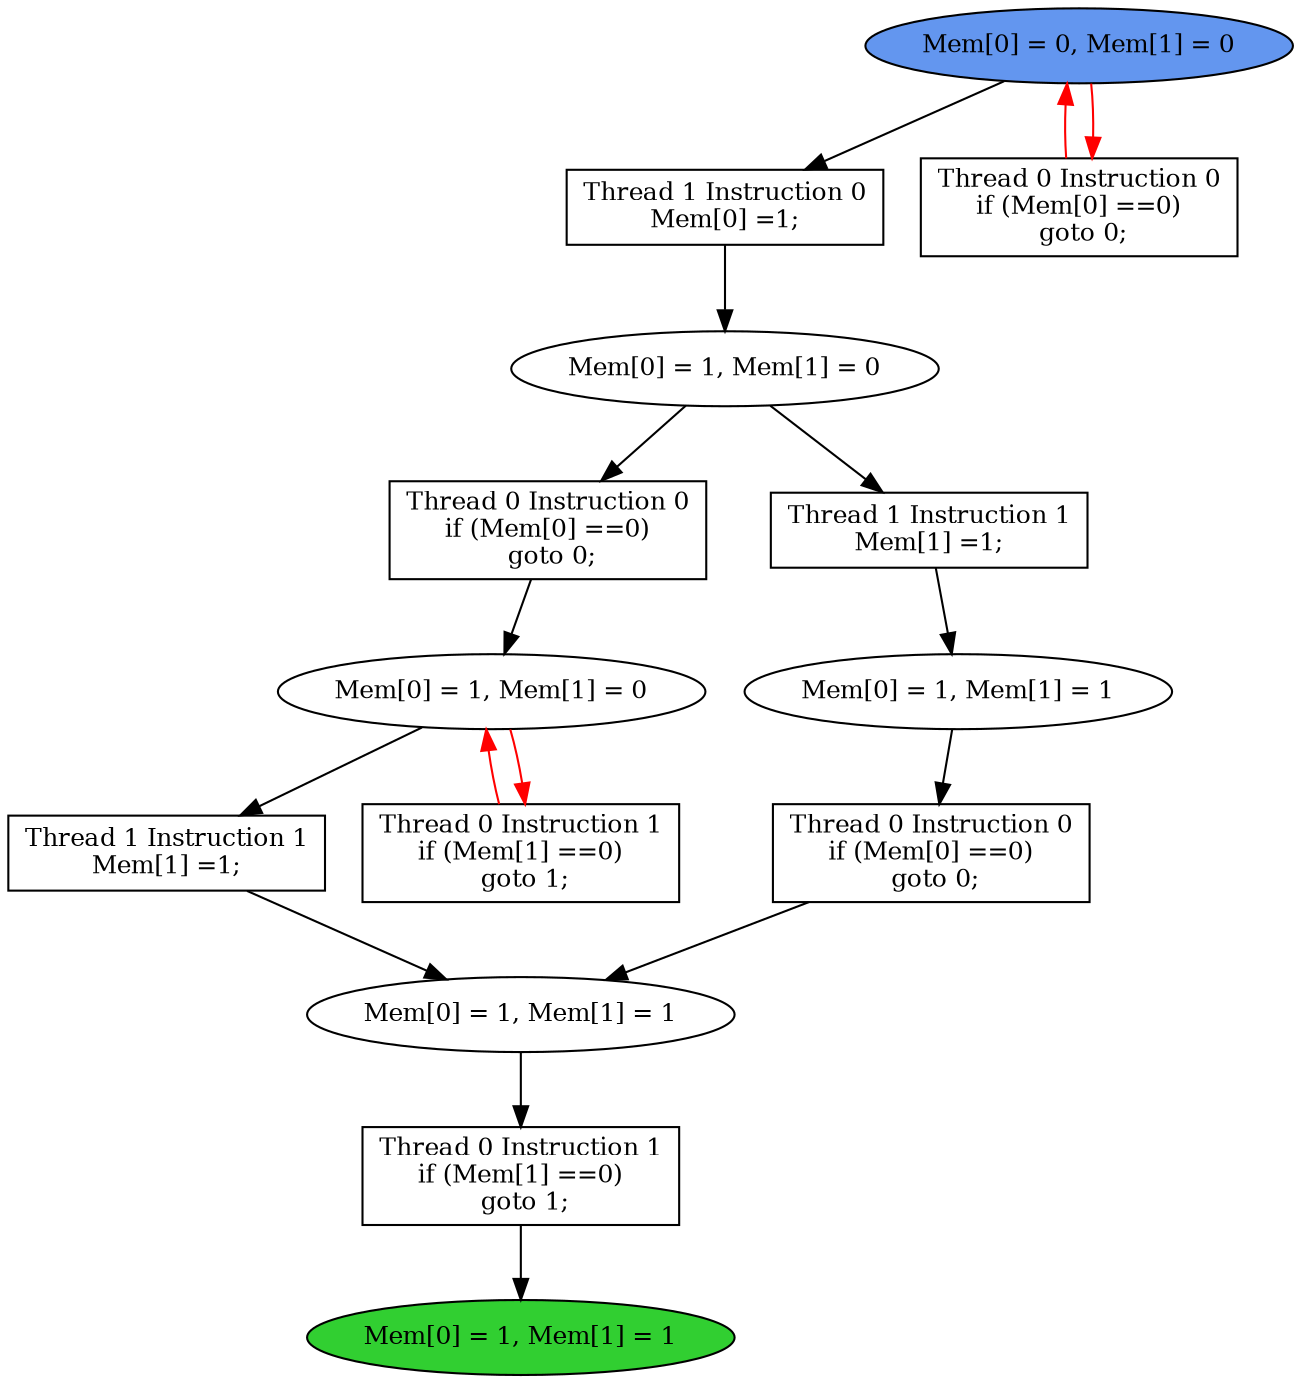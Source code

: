 digraph "graph" {
graph [fontsize=12]
node [fontsize=12]
edge [fontsize=12]
rankdir=TB;
"N26" -> "N25" [uuid = "<A0, S3>", color = "#000000", fontcolor = "#ffffff", style = "solid", label = "", dir = "forward", weight = "1"]
"N14" -> "N12" [uuid = "<A1, S2>", color = "#000000", fontcolor = "#ffffff", style = "solid", label = "", dir = "forward", weight = "1"]
"N24" -> "N23" [uuid = "<A2, S1>", color = "#000000", fontcolor = "#ffffff", style = "solid", label = "", dir = "forward", weight = "1"]
"N13" -> "N12" [uuid = "<A3, S2>", color = "#000000", fontcolor = "#ffffff", style = "solid", label = "", dir = "forward", weight = "1"]
"N16" -> "N15" [uuid = "<A4, S0>", color = "#000000", fontcolor = "#ffffff", style = "solid", label = "", dir = "forward", weight = "1"]
"N11" -> "N10" [uuid = "<A5, END>", color = "#000000", fontcolor = "#ffffff", style = "solid", label = "", dir = "forward", weight = "1"]
"N23" -> "N22" [uuid = "<A6, S1>", color = "#ff0000", fontcolor = "#ffffff", style = "solid", label = "", dir = "back", weight = "1"]
"N27" -> "N21" [uuid = "<A7, START>", color = "#ff0000", fontcolor = "#ffffff", style = "solid", label = "", dir = "back", weight = "1"]
"N27" -> "N26" [uuid = "<A0, START>", color = "#000000", fontcolor = "#ffffff", style = "solid", label = "", dir = "forward", weight = "1"]
"N15" -> "N14" [uuid = "<A1, S0>", color = "#000000", fontcolor = "#ffffff", style = "solid", label = "", dir = "forward", weight = "1"]
"N25" -> "N24" [uuid = "<A2, S3>", color = "#000000", fontcolor = "#ffffff", style = "solid", label = "", dir = "forward", weight = "1"]
"N23" -> "N13" [uuid = "<A3, S1>", color = "#000000", fontcolor = "#ffffff", style = "solid", label = "", dir = "forward", weight = "1"]
"N25" -> "N16" [uuid = "<A4, S3>", color = "#000000", fontcolor = "#ffffff", style = "solid", label = "", dir = "forward", weight = "1"]
"N12" -> "N11" [uuid = "<A5, S2>", color = "#000000", fontcolor = "#ffffff", style = "solid", label = "", dir = "forward", weight = "1"]
"N23" -> "N22" [uuid = "<A6, S1>", color = "#ff0000", fontcolor = "#ffffff", style = "solid", label = "", dir = "forward", weight = "1"]
"N27" -> "N21" [uuid = "<A7, START>", color = "#ff0000", fontcolor = "#ffffff", style = "solid", label = "", dir = "forward", weight = "1"]
"N10" [uuid="END", label="Mem[0] = 1, Mem[1] = 1", fillcolor = "#31cf31", fontcolor = "#000000", shape = "ellipse", style = "filled, solid"]
"N11" [uuid="A5", label="Thread 0 Instruction 1
if (Mem[1] ==0)
 goto 1;", fillcolor = "#ffffff", fontcolor = "#000000", shape = "box", style = "filled, solid"]
"N12" [uuid="S2", label="Mem[0] = 1, Mem[1] = 1", fillcolor = "#ffffff", fontcolor = "#000000", shape = "ellipse", style = "filled, solid"]
"N13" [uuid="A3", label="Thread 1 Instruction 1
Mem[1] =1;", fillcolor = "#ffffff", fontcolor = "#000000", shape = "box", style = "filled, solid"]
"N14" [uuid="A1", label="Thread 0 Instruction 0
if (Mem[0] ==0)
 goto 0;", fillcolor = "#ffffff", fontcolor = "#000000", shape = "box", style = "filled, solid"]
"N15" [uuid="S0", label="Mem[0] = 1, Mem[1] = 1", fillcolor = "#ffffff", fontcolor = "#000000", shape = "ellipse", style = "filled, solid"]
"N16" [uuid="A4", label="Thread 1 Instruction 1
Mem[1] =1;", fillcolor = "#ffffff", fontcolor = "#000000", shape = "box", style = "filled, solid"]
"N21" [uuid="A7", label="Thread 0 Instruction 0
if (Mem[0] ==0)
 goto 0;", fillcolor = "#ffffff", fontcolor = "#000000", shape = "box", style = "filled, solid"]
"N22" [uuid="A6", label="Thread 0 Instruction 1
if (Mem[1] ==0)
 goto 1;", fillcolor = "#ffffff", fontcolor = "#000000", shape = "box", style = "filled, solid"]
"N23" [uuid="S1", label="Mem[0] = 1, Mem[1] = 0", fillcolor = "#ffffff", fontcolor = "#000000", shape = "ellipse", style = "filled, solid"]
"N24" [uuid="A2", label="Thread 0 Instruction 0
if (Mem[0] ==0)
 goto 0;", fillcolor = "#ffffff", fontcolor = "#000000", shape = "box", style = "filled, solid"]
"N25" [uuid="S3", label="Mem[0] = 1, Mem[1] = 0", fillcolor = "#ffffff", fontcolor = "#000000", shape = "ellipse", style = "filled, solid"]
"N26" [uuid="A0", label="Thread 1 Instruction 0
Mem[0] =1;", fillcolor = "#ffffff", fontcolor = "#000000", shape = "box", style = "filled, solid"]
"N27" [uuid="START", label="Mem[0] = 0, Mem[1] = 0", fillcolor = "#6396ef", fontcolor = "#000000", shape = "ellipse", style = "filled, solid"]
}